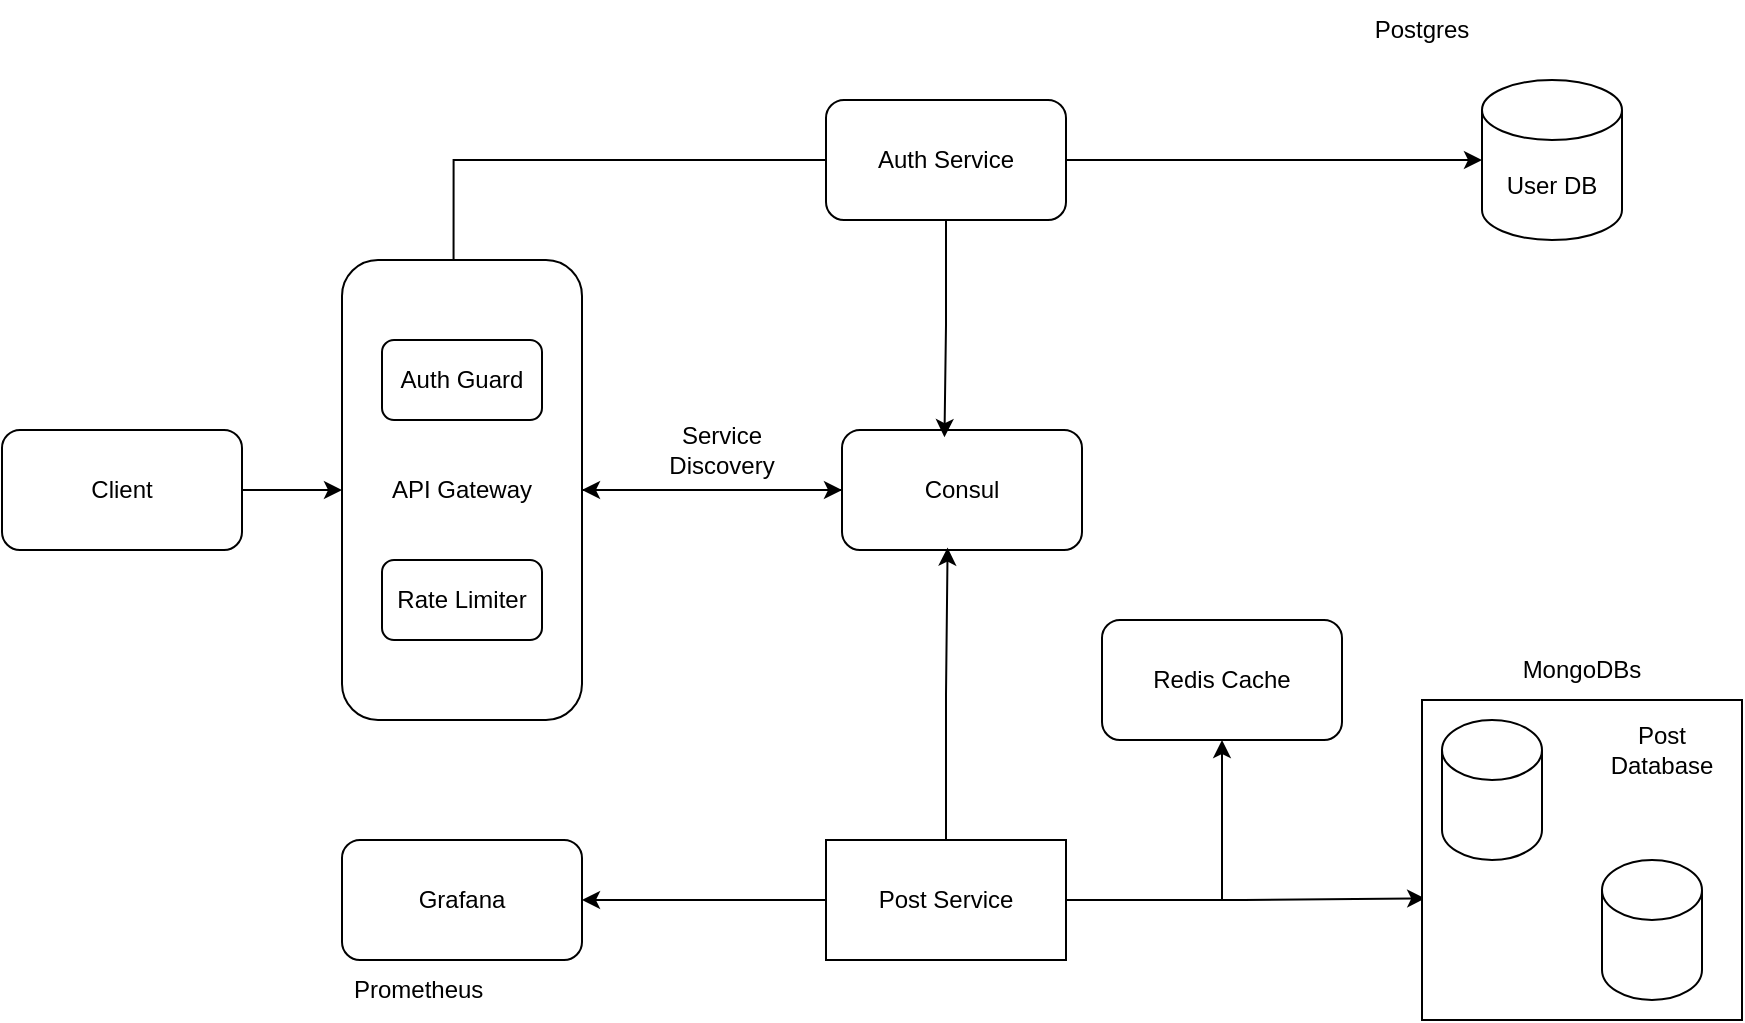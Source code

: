 <mxfile version="27.2.0">
  <diagram name="Page-1" id="kPvC3Daip0DYiwW2VVMP">
    <mxGraphModel dx="1042" dy="1704" grid="1" gridSize="10" guides="1" tooltips="1" connect="1" arrows="1" fold="1" page="1" pageScale="1" pageWidth="827" pageHeight="1169" math="0" shadow="0">
      <root>
        <mxCell id="0" />
        <mxCell id="1" parent="0" />
        <mxCell id="lPdVNibD4KameyfcasV8-29" style="edgeStyle=orthogonalEdgeStyle;rounded=0;orthogonalLoop=1;jettySize=auto;html=1;" parent="1" source="lPdVNibD4KameyfcasV8-13" target="lPdVNibD4KameyfcasV8-14" edge="1">
          <mxGeometry relative="1" as="geometry" />
        </mxCell>
        <mxCell id="lPdVNibD4KameyfcasV8-13" value="Client" style="rounded=1;whiteSpace=wrap;html=1;" parent="1" vertex="1">
          <mxGeometry x="50" y="135" width="120" height="60" as="geometry" />
        </mxCell>
        <mxCell id="lPdVNibD4KameyfcasV8-18" style="edgeStyle=orthogonalEdgeStyle;rounded=0;orthogonalLoop=1;jettySize=auto;html=1;entryX=0;entryY=0.5;entryDx=0;entryDy=0;" parent="1" source="lPdVNibD4KameyfcasV8-14" target="lPdVNibD4KameyfcasV8-15" edge="1">
          <mxGeometry relative="1" as="geometry">
            <mxPoint x="280" y="390" as="targetPoint" />
          </mxGeometry>
        </mxCell>
        <mxCell id="lPdVNibD4KameyfcasV8-16" style="edgeStyle=orthogonalEdgeStyle;rounded=0;orthogonalLoop=1;jettySize=auto;html=1;entryX=1;entryY=0.5;entryDx=0;entryDy=0;" parent="1" source="lPdVNibD4KameyfcasV8-15" target="lPdVNibD4KameyfcasV8-14" edge="1">
          <mxGeometry relative="1" as="geometry">
            <mxPoint x="280" y="290" as="targetPoint" />
          </mxGeometry>
        </mxCell>
        <mxCell id="lPdVNibD4KameyfcasV8-15" value="Consul" style="rounded=1;whiteSpace=wrap;html=1;" parent="1" vertex="1">
          <mxGeometry x="470" y="135" width="120" height="60" as="geometry" />
        </mxCell>
        <mxCell id="lPdVNibD4KameyfcasV8-17" value="Service Discovery" style="text;html=1;align=center;verticalAlign=middle;whiteSpace=wrap;rounded=0;" parent="1" vertex="1">
          <mxGeometry x="380" y="130" width="60" height="30" as="geometry" />
        </mxCell>
        <mxCell id="lPdVNibD4KameyfcasV8-20" value="Auth Service" style="rounded=1;whiteSpace=wrap;html=1;" parent="1" vertex="1">
          <mxGeometry x="462" y="-30" width="120" height="60" as="geometry" />
        </mxCell>
        <mxCell id="lPdVNibD4KameyfcasV8-34" value="" style="edgeStyle=orthogonalEdgeStyle;rounded=0;orthogonalLoop=1;jettySize=auto;html=1;" parent="1" source="lPdVNibD4KameyfcasV8-21" target="lPdVNibD4KameyfcasV8-33" edge="1">
          <mxGeometry relative="1" as="geometry" />
        </mxCell>
        <mxCell id="4LYtJYmoKhCsaAz2NnDb-9" style="edgeStyle=orthogonalEdgeStyle;rounded=0;orthogonalLoop=1;jettySize=auto;html=1;exitX=1;exitY=0.5;exitDx=0;exitDy=0;entryX=0.5;entryY=1;entryDx=0;entryDy=0;" edge="1" parent="1" source="lPdVNibD4KameyfcasV8-21" target="lPdVNibD4KameyfcasV8-36">
          <mxGeometry relative="1" as="geometry" />
        </mxCell>
        <mxCell id="lPdVNibD4KameyfcasV8-21" value="Post Service" style="rounded=1;whiteSpace=wrap;html=1;arcSize=0;" parent="1" vertex="1">
          <mxGeometry x="462" y="340" width="120" height="60" as="geometry" />
        </mxCell>
        <mxCell id="lPdVNibD4KameyfcasV8-22" style="edgeStyle=orthogonalEdgeStyle;rounded=0;orthogonalLoop=1;jettySize=auto;html=1;entryX=0.01;entryY=0.62;entryDx=0;entryDy=0;entryPerimeter=0;" parent="1" source="lPdVNibD4KameyfcasV8-21" target="lPdVNibD4KameyfcasV8-5" edge="1">
          <mxGeometry relative="1" as="geometry" />
        </mxCell>
        <mxCell id="lPdVNibD4KameyfcasV8-26" value="" style="group" parent="1" vertex="1" connectable="0">
          <mxGeometry x="760" y="240" width="160" height="190" as="geometry" />
        </mxCell>
        <mxCell id="lPdVNibD4KameyfcasV8-11" value="" style="group" parent="lPdVNibD4KameyfcasV8-26" vertex="1" connectable="0">
          <mxGeometry y="30" width="160" height="160" as="geometry" />
        </mxCell>
        <mxCell id="lPdVNibD4KameyfcasV8-5" value="" style="whiteSpace=wrap;html=1;aspect=fixed;" parent="lPdVNibD4KameyfcasV8-11" vertex="1">
          <mxGeometry width="160" height="160" as="geometry" />
        </mxCell>
        <mxCell id="lPdVNibD4KameyfcasV8-6" value="" style="shape=cylinder3;whiteSpace=wrap;html=1;boundedLbl=1;backgroundOutline=1;size=15;" parent="lPdVNibD4KameyfcasV8-11" vertex="1">
          <mxGeometry x="10" y="10" width="50" height="70" as="geometry" />
        </mxCell>
        <mxCell id="lPdVNibD4KameyfcasV8-7" value="" style="shape=cylinder3;whiteSpace=wrap;html=1;boundedLbl=1;backgroundOutline=1;size=15;" parent="lPdVNibD4KameyfcasV8-11" vertex="1">
          <mxGeometry x="90" y="80" width="50" height="70" as="geometry" />
        </mxCell>
        <mxCell id="lPdVNibD4KameyfcasV8-8" value="Post Database" style="text;html=1;align=center;verticalAlign=middle;whiteSpace=wrap;rounded=0;" parent="lPdVNibD4KameyfcasV8-11" vertex="1">
          <mxGeometry x="90" y="10" width="60" height="30" as="geometry" />
        </mxCell>
        <mxCell id="lPdVNibD4KameyfcasV8-25" value="MongoDBs" style="text;html=1;align=center;verticalAlign=middle;whiteSpace=wrap;rounded=0;" parent="lPdVNibD4KameyfcasV8-26" vertex="1">
          <mxGeometry x="50" width="60" height="30" as="geometry" />
        </mxCell>
        <mxCell id="lPdVNibD4KameyfcasV8-28" style="edgeStyle=orthogonalEdgeStyle;rounded=0;orthogonalLoop=1;jettySize=auto;html=1;entryX=0.447;entryY=0.027;entryDx=0;entryDy=0;entryPerimeter=0;" parent="1" source="lPdVNibD4KameyfcasV8-20" target="lPdVNibD4KameyfcasV8-27" edge="1">
          <mxGeometry relative="1" as="geometry" />
        </mxCell>
        <mxCell id="lPdVNibD4KameyfcasV8-31" style="edgeStyle=orthogonalEdgeStyle;rounded=0;orthogonalLoop=1;jettySize=auto;html=1;entryX=0.44;entryY=0.98;entryDx=0;entryDy=0;entryPerimeter=0;" parent="1" source="lPdVNibD4KameyfcasV8-21" target="lPdVNibD4KameyfcasV8-15" edge="1">
          <mxGeometry relative="1" as="geometry" />
        </mxCell>
        <mxCell id="lPdVNibD4KameyfcasV8-33" value="Grafana" style="whiteSpace=wrap;html=1;rounded=1;" parent="1" vertex="1">
          <mxGeometry x="220" y="340" width="120" height="60" as="geometry" />
        </mxCell>
        <mxCell id="lPdVNibD4KameyfcasV8-35" value="Prometheus&amp;nbsp;" style="text;html=1;align=center;verticalAlign=middle;whiteSpace=wrap;rounded=0;" parent="1" vertex="1">
          <mxGeometry x="230" y="400" width="60" height="30" as="geometry" />
        </mxCell>
        <mxCell id="lPdVNibD4KameyfcasV8-36" value="Redis Cache" style="rounded=1;whiteSpace=wrap;html=1;" parent="1" vertex="1">
          <mxGeometry x="600" y="230" width="120" height="60" as="geometry" />
        </mxCell>
        <mxCell id="lPdVNibD4KameyfcasV8-40" value="" style="group" parent="1" vertex="1" connectable="0">
          <mxGeometry x="220" y="50" width="120" height="230" as="geometry" />
        </mxCell>
        <mxCell id="lPdVNibD4KameyfcasV8-14" value="API Gateway" style="rounded=1;whiteSpace=wrap;html=1;" parent="lPdVNibD4KameyfcasV8-40" vertex="1">
          <mxGeometry width="120" height="230" as="geometry" />
        </mxCell>
        <mxCell id="lPdVNibD4KameyfcasV8-19" value="Rate Limiter" style="rounded=1;whiteSpace=wrap;html=1;" parent="lPdVNibD4KameyfcasV8-40" vertex="1">
          <mxGeometry x="20" y="150" width="80" height="40" as="geometry" />
        </mxCell>
        <mxCell id="lPdVNibD4KameyfcasV8-27" value="Au&lt;span style=&quot;background-color: transparent; color: light-dark(rgb(0, 0, 0), rgb(255, 255, 255));&quot;&gt;th Guard&lt;/span&gt;" style="rounded=1;whiteSpace=wrap;html=1;" parent="lPdVNibD4KameyfcasV8-40" vertex="1">
          <mxGeometry x="20" y="40" width="80" height="40" as="geometry" />
        </mxCell>
        <mxCell id="4LYtJYmoKhCsaAz2NnDb-2" style="edgeStyle=orthogonalEdgeStyle;rounded=0;orthogonalLoop=1;jettySize=auto;html=1;exitX=0.5;exitY=1;exitDx=0;exitDy=0;entryX=0.427;entryY=0.06;entryDx=0;entryDy=0;entryPerimeter=0;" edge="1" parent="1" source="lPdVNibD4KameyfcasV8-20" target="lPdVNibD4KameyfcasV8-15">
          <mxGeometry relative="1" as="geometry" />
        </mxCell>
        <mxCell id="lPdVNibD4KameyfcasV8-2" value="User DB" style="shape=cylinder3;whiteSpace=wrap;html=1;boundedLbl=1;backgroundOutline=1;size=15;" parent="1" vertex="1">
          <mxGeometry x="790" y="-40" width="70" height="80" as="geometry" />
        </mxCell>
        <mxCell id="lPdVNibD4KameyfcasV8-24" value="Postgres" style="text;html=1;align=center;verticalAlign=middle;whiteSpace=wrap;rounded=0;" parent="1" vertex="1">
          <mxGeometry x="730" y="-80" width="60" height="30" as="geometry" />
        </mxCell>
        <mxCell id="4LYtJYmoKhCsaAz2NnDb-8" style="edgeStyle=orthogonalEdgeStyle;rounded=0;orthogonalLoop=1;jettySize=auto;html=1;exitX=1;exitY=0.5;exitDx=0;exitDy=0;entryX=0;entryY=0.5;entryDx=0;entryDy=0;entryPerimeter=0;" edge="1" parent="1" source="lPdVNibD4KameyfcasV8-20" target="lPdVNibD4KameyfcasV8-2">
          <mxGeometry relative="1" as="geometry" />
        </mxCell>
      </root>
    </mxGraphModel>
  </diagram>
</mxfile>

